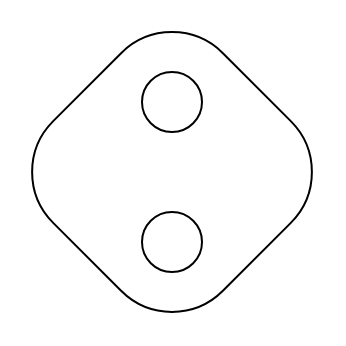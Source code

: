 <mxfile version="21.6.6" type="github">
  <diagram name="Pagina-1" id="9MSZ2gNygYiHxMnFj0Ly">
    <mxGraphModel dx="569" dy="347" grid="1" gridSize="10" guides="1" tooltips="1" connect="1" arrows="1" fold="1" page="1" pageScale="1" pageWidth="827" pageHeight="1169" math="0" shadow="0">
      <root>
        <mxCell id="0" />
        <mxCell id="1" parent="0" />
        <mxCell id="00CxCfxDj973hrB1TbLL-2" value="" style="rounded=1;whiteSpace=wrap;html=1;arcSize=30;rotation=45;" vertex="1" parent="1">
          <mxGeometry x="370" y="190" width="120" height="120" as="geometry" />
        </mxCell>
        <mxCell id="00CxCfxDj973hrB1TbLL-3" value="" style="ellipse;whiteSpace=wrap;html=1;aspect=fixed;" vertex="1" parent="1">
          <mxGeometry x="415" y="200" width="30" height="30" as="geometry" />
        </mxCell>
        <mxCell id="00CxCfxDj973hrB1TbLL-4" value="" style="ellipse;whiteSpace=wrap;html=1;aspect=fixed;" vertex="1" parent="1">
          <mxGeometry x="415" y="270" width="30" height="30" as="geometry" />
        </mxCell>
      </root>
    </mxGraphModel>
  </diagram>
</mxfile>
